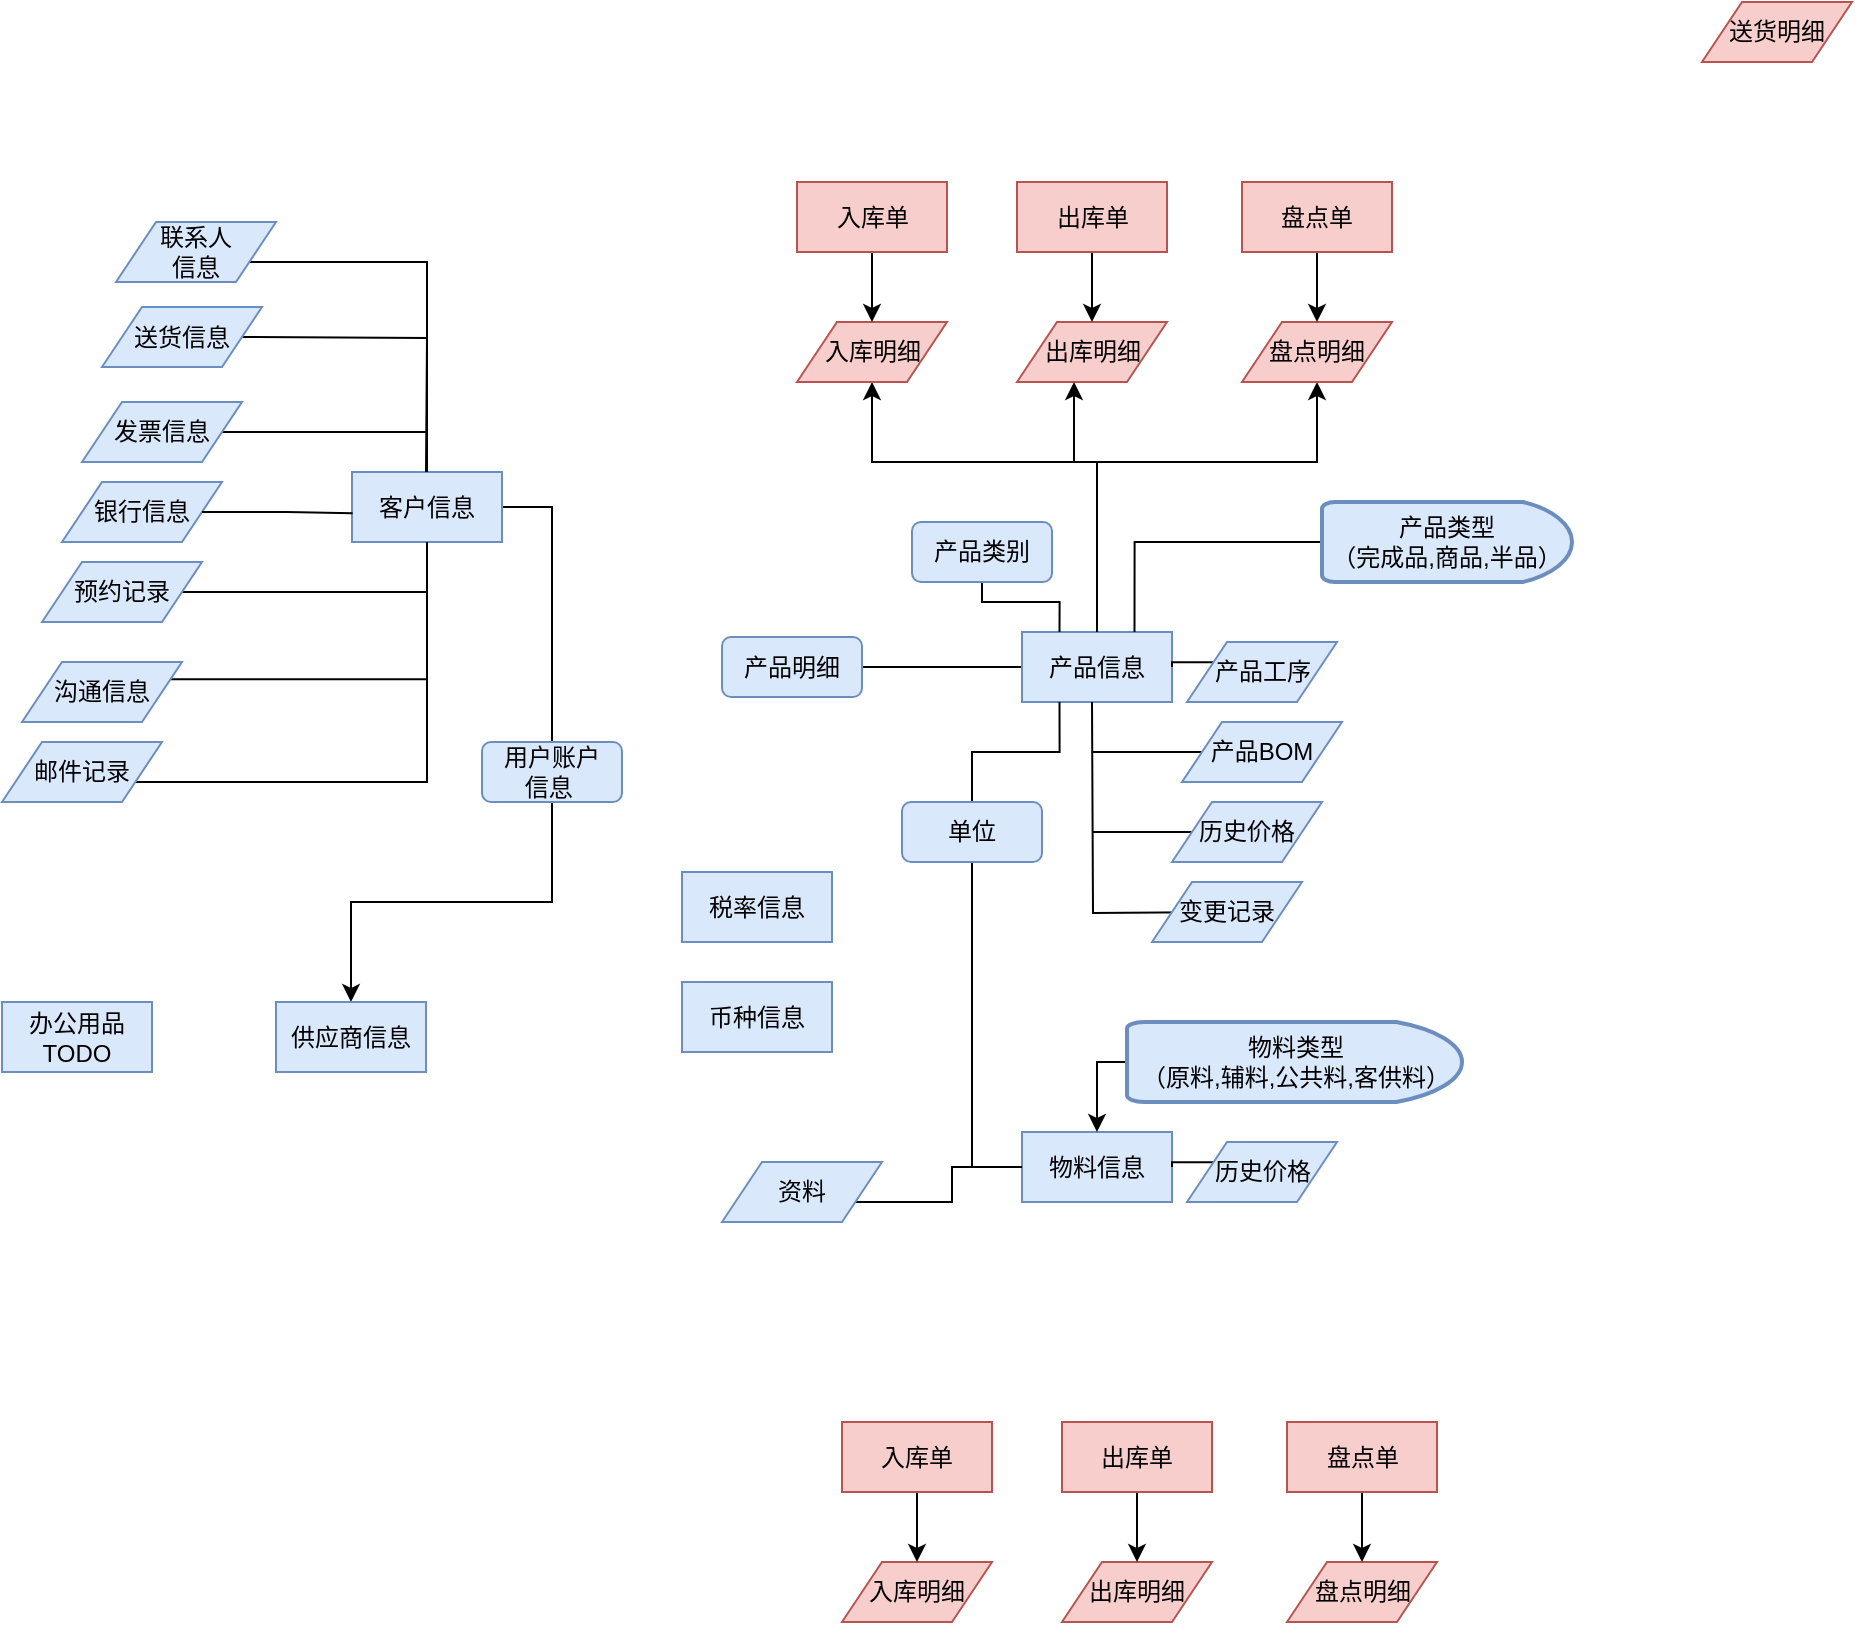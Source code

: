 <mxfile version="24.8.0">
  <diagram name="第 1 页" id="hJlpT_VPzm526xn45Prw">
    <mxGraphModel dx="2261" dy="1949" grid="1" gridSize="10" guides="1" tooltips="1" connect="1" arrows="1" fold="1" page="1" pageScale="1" pageWidth="827" pageHeight="1169" math="0" shadow="0">
      <root>
        <mxCell id="0" />
        <mxCell id="1" parent="0" />
        <mxCell id="ksWaZwplwS1Qn38nXCbJ-11" style="edgeStyle=orthogonalEdgeStyle;rounded=0;orthogonalLoop=1;jettySize=auto;html=1;exitX=0;exitY=0.5;exitDx=0;exitDy=0;entryX=1;entryY=0.5;entryDx=0;entryDy=0;endArrow=none;endFill=0;" parent="1" source="ZXzAyRTXK-XYp23coG95-2" target="ksWaZwplwS1Qn38nXCbJ-10" edge="1">
          <mxGeometry relative="1" as="geometry" />
        </mxCell>
        <mxCell id="gDqEY1DrGzASBAAAU0tb-5" style="edgeStyle=orthogonalEdgeStyle;rounded=0;orthogonalLoop=1;jettySize=auto;html=1;exitX=0.5;exitY=0;exitDx=0;exitDy=0;entryX=0.5;entryY=1;entryDx=0;entryDy=0;" edge="1" parent="1" source="ZXzAyRTXK-XYp23coG95-2" target="LOPXOmlwoqtBY_B9te6A-13">
          <mxGeometry relative="1" as="geometry">
            <Array as="points">
              <mxPoint x="8" y="-80" />
              <mxPoint x="-105" y="-80" />
            </Array>
          </mxGeometry>
        </mxCell>
        <mxCell id="gDqEY1DrGzASBAAAU0tb-6" style="edgeStyle=orthogonalEdgeStyle;rounded=0;orthogonalLoop=1;jettySize=auto;html=1;exitX=0.5;exitY=0;exitDx=0;exitDy=0;entryX=0.5;entryY=1;entryDx=0;entryDy=0;" edge="1" parent="1" source="ZXzAyRTXK-XYp23coG95-2" target="LOPXOmlwoqtBY_B9te6A-25">
          <mxGeometry relative="1" as="geometry">
            <Array as="points">
              <mxPoint x="8" y="-80" />
              <mxPoint x="118" y="-80" />
            </Array>
          </mxGeometry>
        </mxCell>
        <mxCell id="ZXzAyRTXK-XYp23coG95-2" value="产品信息" style="rounded=0;whiteSpace=wrap;html=1;fillColor=#dae8fc;strokeColor=#6c8ebf;" parent="1" vertex="1">
          <mxGeometry x="-30" y="5" width="75" height="35" as="geometry" />
        </mxCell>
        <mxCell id="ZXzAyRTXK-XYp23coG95-93" style="edgeStyle=orthogonalEdgeStyle;rounded=0;orthogonalLoop=1;jettySize=auto;html=1;entryX=0.25;entryY=0;entryDx=0;entryDy=0;endArrow=none;endFill=0;" parent="1" source="ZXzAyRTXK-XYp23coG95-4" target="ZXzAyRTXK-XYp23coG95-2" edge="1">
          <mxGeometry relative="1" as="geometry">
            <Array as="points">
              <mxPoint x="-50" y="-10" />
              <mxPoint x="-11" y="-10" />
            </Array>
          </mxGeometry>
        </mxCell>
        <mxCell id="ZXzAyRTXK-XYp23coG95-4" value="产品类别" style="rounded=1;whiteSpace=wrap;html=1;fillColor=#dae8fc;strokeColor=#6c8ebf;" parent="1" vertex="1">
          <mxGeometry x="-85" y="-50" width="70" height="30" as="geometry" />
        </mxCell>
        <mxCell id="ZXzAyRTXK-XYp23coG95-57" style="edgeStyle=orthogonalEdgeStyle;rounded=0;orthogonalLoop=1;jettySize=auto;html=1;endArrow=none;endFill=0;" parent="1" source="ZXzAyRTXK-XYp23coG95-6" edge="1">
          <mxGeometry relative="1" as="geometry">
            <mxPoint x="5" y="65" as="targetPoint" />
          </mxGeometry>
        </mxCell>
        <mxCell id="ZXzAyRTXK-XYp23coG95-6" value="产品BOM" style="shape=parallelogram;perimeter=parallelogramPerimeter;whiteSpace=wrap;html=1;fixedSize=1;fillColor=#dae8fc;strokeColor=#6c8ebf;" parent="1" vertex="1">
          <mxGeometry x="50" y="50" width="80" height="30" as="geometry" />
        </mxCell>
        <mxCell id="ZXzAyRTXK-XYp23coG95-42" style="edgeStyle=orthogonalEdgeStyle;rounded=0;orthogonalLoop=1;jettySize=auto;html=1;exitX=0;exitY=0.25;exitDx=0;exitDy=0;entryX=1;entryY=0.5;entryDx=0;entryDy=0;endArrow=none;endFill=0;" parent="1" source="ZXzAyRTXK-XYp23coG95-7" target="ZXzAyRTXK-XYp23coG95-2" edge="1">
          <mxGeometry relative="1" as="geometry" />
        </mxCell>
        <mxCell id="ZXzAyRTXK-XYp23coG95-7" value="产品工序" style="shape=parallelogram;perimeter=parallelogramPerimeter;whiteSpace=wrap;html=1;fixedSize=1;fillColor=#dae8fc;strokeColor=#6c8ebf;" parent="1" vertex="1">
          <mxGeometry x="52.5" y="10" width="75" height="30" as="geometry" />
        </mxCell>
        <mxCell id="ZXzAyRTXK-XYp23coG95-55" style="edgeStyle=orthogonalEdgeStyle;rounded=0;orthogonalLoop=1;jettySize=auto;html=1;endArrow=none;endFill=0;" parent="1" edge="1">
          <mxGeometry relative="1" as="geometry">
            <mxPoint x="5" y="40.0" as="targetPoint" />
            <mxPoint x="74.981" y="145.029" as="sourcePoint" />
          </mxGeometry>
        </mxCell>
        <mxCell id="ZXzAyRTXK-XYp23coG95-47" value="变更记录" style="shape=parallelogram;perimeter=parallelogramPerimeter;whiteSpace=wrap;html=1;fixedSize=1;fillColor=#dae8fc;strokeColor=#6c8ebf;" parent="1" vertex="1">
          <mxGeometry x="35" y="130" width="75" height="30" as="geometry" />
        </mxCell>
        <mxCell id="ZXzAyRTXK-XYp23coG95-56" style="edgeStyle=orthogonalEdgeStyle;rounded=0;orthogonalLoop=1;jettySize=auto;html=1;endArrow=none;endFill=0;" parent="1" source="ZXzAyRTXK-XYp23coG95-48" edge="1">
          <mxGeometry relative="1" as="geometry">
            <mxPoint x="5" y="105" as="targetPoint" />
          </mxGeometry>
        </mxCell>
        <mxCell id="ZXzAyRTXK-XYp23coG95-48" value="历史价格" style="shape=parallelogram;perimeter=parallelogramPerimeter;whiteSpace=wrap;html=1;fixedSize=1;fillColor=#dae8fc;strokeColor=#6c8ebf;" parent="1" vertex="1">
          <mxGeometry x="45" y="90" width="75" height="30" as="geometry" />
        </mxCell>
        <mxCell id="ZXzAyRTXK-XYp23coG95-64" value="物料信息" style="rounded=0;whiteSpace=wrap;html=1;fillColor=#dae8fc;strokeColor=#6c8ebf;" parent="1" vertex="1">
          <mxGeometry x="-30" y="255" width="75" height="35" as="geometry" />
        </mxCell>
        <mxCell id="gDqEY1DrGzASBAAAU0tb-18" style="edgeStyle=orthogonalEdgeStyle;rounded=0;orthogonalLoop=1;jettySize=auto;html=1;exitX=1;exitY=0.75;exitDx=0;exitDy=0;entryX=0;entryY=0.5;entryDx=0;entryDy=0;endArrow=none;endFill=0;" edge="1" parent="1" source="ZXzAyRTXK-XYp23coG95-69" target="ZXzAyRTXK-XYp23coG95-64">
          <mxGeometry relative="1" as="geometry" />
        </mxCell>
        <mxCell id="ZXzAyRTXK-XYp23coG95-69" value="资料" style="shape=parallelogram;perimeter=parallelogramPerimeter;whiteSpace=wrap;html=1;fixedSize=1;fillColor=#dae8fc;strokeColor=#6c8ebf;" parent="1" vertex="1">
          <mxGeometry x="-180" y="270" width="80" height="30" as="geometry" />
        </mxCell>
        <mxCell id="ZXzAyRTXK-XYp23coG95-70" style="edgeStyle=orthogonalEdgeStyle;rounded=0;orthogonalLoop=1;jettySize=auto;html=1;exitX=0;exitY=0.25;exitDx=0;exitDy=0;entryX=1;entryY=0.5;entryDx=0;entryDy=0;endArrow=none;endFill=0;" parent="1" source="ZXzAyRTXK-XYp23coG95-71" target="ZXzAyRTXK-XYp23coG95-64" edge="1">
          <mxGeometry relative="1" as="geometry" />
        </mxCell>
        <mxCell id="ZXzAyRTXK-XYp23coG95-71" value="历史价格" style="shape=parallelogram;perimeter=parallelogramPerimeter;whiteSpace=wrap;html=1;fixedSize=1;fillColor=#dae8fc;strokeColor=#6c8ebf;" parent="1" vertex="1">
          <mxGeometry x="52.5" y="260" width="75" height="30" as="geometry" />
        </mxCell>
        <mxCell id="ZXzAyRTXK-XYp23coG95-80" style="edgeStyle=orthogonalEdgeStyle;rounded=0;orthogonalLoop=1;jettySize=auto;html=1;entryX=0;entryY=0.5;entryDx=0;entryDy=0;endArrow=none;endFill=0;" parent="1" source="ZXzAyRTXK-XYp23coG95-79" target="ZXzAyRTXK-XYp23coG95-64" edge="1">
          <mxGeometry relative="1" as="geometry" />
        </mxCell>
        <mxCell id="LOPXOmlwoqtBY_B9te6A-8" style="edgeStyle=orthogonalEdgeStyle;rounded=0;orthogonalLoop=1;jettySize=auto;html=1;exitX=0.5;exitY=0;exitDx=0;exitDy=0;entryX=0.25;entryY=1;entryDx=0;entryDy=0;endArrow=none;endFill=0;" parent="1" source="ZXzAyRTXK-XYp23coG95-79" target="ZXzAyRTXK-XYp23coG95-2" edge="1">
          <mxGeometry relative="1" as="geometry" />
        </mxCell>
        <mxCell id="ZXzAyRTXK-XYp23coG95-79" value="单位" style="rounded=1;whiteSpace=wrap;html=1;fillColor=#dae8fc;strokeColor=#6c8ebf;" parent="1" vertex="1">
          <mxGeometry x="-90" y="90" width="70" height="30" as="geometry" />
        </mxCell>
        <mxCell id="ZXzAyRTXK-XYp23coG95-159" style="edgeStyle=orthogonalEdgeStyle;rounded=0;orthogonalLoop=1;jettySize=auto;html=1;entryX=1;entryY=0.5;entryDx=0;entryDy=0;endArrow=none;endFill=0;" parent="1" source="ZXzAyRTXK-XYp23coG95-95" target="ZXzAyRTXK-XYp23coG95-99" edge="1">
          <mxGeometry relative="1" as="geometry" />
        </mxCell>
        <mxCell id="ksWaZwplwS1Qn38nXCbJ-1" style="edgeStyle=orthogonalEdgeStyle;rounded=0;orthogonalLoop=1;jettySize=auto;html=1;exitX=0.5;exitY=1;exitDx=0;exitDy=0;" parent="1" source="ZXzAyRTXK-XYp23coG95-95" target="ZXzAyRTXK-XYp23coG95-160" edge="1">
          <mxGeometry relative="1" as="geometry" />
        </mxCell>
        <mxCell id="ZXzAyRTXK-XYp23coG95-95" value="用户账户&lt;div&gt;信息&amp;nbsp;&lt;/div&gt;" style="rounded=1;whiteSpace=wrap;html=1;fillColor=#dae8fc;strokeColor=#6c8ebf;" parent="1" vertex="1">
          <mxGeometry x="-300" y="60" width="70" height="30" as="geometry" />
        </mxCell>
        <mxCell id="ZXzAyRTXK-XYp23coG95-96" style="edgeStyle=orthogonalEdgeStyle;rounded=0;orthogonalLoop=1;jettySize=auto;html=1;entryX=0.5;entryY=1;entryDx=0;entryDy=0;exitX=0.5;exitY=0;exitDx=0;exitDy=0;" parent="1" source="ZXzAyRTXK-XYp23coG95-99" edge="1">
          <mxGeometry relative="1" as="geometry">
            <mxPoint x="-323" y="-45" as="sourcePoint" />
            <mxPoint x="-323" y="-65" as="targetPoint" />
          </mxGeometry>
        </mxCell>
        <mxCell id="ZXzAyRTXK-XYp23coG95-141" style="edgeStyle=orthogonalEdgeStyle;rounded=0;orthogonalLoop=1;jettySize=auto;html=1;exitX=1;exitY=0.75;exitDx=0;exitDy=0;endArrow=none;endFill=0;" parent="1" source="ZXzAyRTXK-XYp23coG95-97" target="ZXzAyRTXK-XYp23coG95-99" edge="1">
          <mxGeometry relative="1" as="geometry" />
        </mxCell>
        <mxCell id="ZXzAyRTXK-XYp23coG95-97" value="联系人&lt;div&gt;信息&lt;/div&gt;" style="shape=parallelogram;perimeter=parallelogramPerimeter;whiteSpace=wrap;html=1;fixedSize=1;fillColor=#dae8fc;strokeColor=#6c8ebf;" parent="1" vertex="1">
          <mxGeometry x="-483" y="-200" width="80" height="30" as="geometry" />
        </mxCell>
        <mxCell id="ZXzAyRTXK-XYp23coG95-153" style="edgeStyle=orthogonalEdgeStyle;rounded=0;orthogonalLoop=1;jettySize=auto;html=1;exitX=1;exitY=0.75;exitDx=0;exitDy=0;entryX=0.5;entryY=1;entryDx=0;entryDy=0;endArrow=none;endFill=0;" parent="1" source="ZXzAyRTXK-XYp23coG95-100" target="ZXzAyRTXK-XYp23coG95-99" edge="1">
          <mxGeometry relative="1" as="geometry" />
        </mxCell>
        <mxCell id="ZXzAyRTXK-XYp23coG95-100" value="邮件记录" style="shape=parallelogram;perimeter=parallelogramPerimeter;whiteSpace=wrap;html=1;fixedSize=1;fillColor=#dae8fc;strokeColor=#6c8ebf;" parent="1" vertex="1">
          <mxGeometry x="-540" y="60" width="80" height="30" as="geometry" />
        </mxCell>
        <mxCell id="ZXzAyRTXK-XYp23coG95-99" value="客户信息" style="rounded=0;whiteSpace=wrap;html=1;fillColor=#dae8fc;strokeColor=#6c8ebf;" parent="1" vertex="1">
          <mxGeometry x="-365" y="-75" width="75" height="35" as="geometry" />
        </mxCell>
        <mxCell id="ZXzAyRTXK-XYp23coG95-145" style="edgeStyle=orthogonalEdgeStyle;rounded=0;orthogonalLoop=1;jettySize=auto;html=1;exitX=1;exitY=0.5;exitDx=0;exitDy=0;entryX=0.5;entryY=0;entryDx=0;entryDy=0;endArrow=none;endFill=0;" parent="1" source="ZXzAyRTXK-XYp23coG95-118" target="ZXzAyRTXK-XYp23coG95-99" edge="1">
          <mxGeometry relative="1" as="geometry" />
        </mxCell>
        <mxCell id="ZXzAyRTXK-XYp23coG95-118" value="发票信息" style="shape=parallelogram;perimeter=parallelogramPerimeter;whiteSpace=wrap;html=1;fixedSize=1;fillColor=#dae8fc;strokeColor=#6c8ebf;" parent="1" vertex="1">
          <mxGeometry x="-500" y="-110" width="80" height="30" as="geometry" />
        </mxCell>
        <mxCell id="ZXzAyRTXK-XYp23coG95-142" style="edgeStyle=orthogonalEdgeStyle;rounded=0;orthogonalLoop=1;jettySize=auto;html=1;exitX=1;exitY=0.5;exitDx=0;exitDy=0;endArrow=none;endFill=0;" parent="1" edge="1">
          <mxGeometry relative="1" as="geometry">
            <mxPoint x="-328" y="-75" as="targetPoint" />
            <mxPoint x="-421" y="-142.5" as="sourcePoint" />
          </mxGeometry>
        </mxCell>
        <mxCell id="ZXzAyRTXK-XYp23coG95-119" value="送货信息" style="shape=parallelogram;perimeter=parallelogramPerimeter;whiteSpace=wrap;html=1;fixedSize=1;fillColor=#dae8fc;strokeColor=#6c8ebf;" parent="1" vertex="1">
          <mxGeometry x="-490" y="-157.5" width="80" height="30" as="geometry" />
        </mxCell>
        <mxCell id="ZXzAyRTXK-XYp23coG95-120" value="银行信息" style="shape=parallelogram;perimeter=parallelogramPerimeter;whiteSpace=wrap;html=1;fixedSize=1;fillColor=#dae8fc;strokeColor=#6c8ebf;" parent="1" vertex="1">
          <mxGeometry x="-510" y="-70" width="80" height="30" as="geometry" />
        </mxCell>
        <mxCell id="ZXzAyRTXK-XYp23coG95-155" style="edgeStyle=orthogonalEdgeStyle;rounded=0;orthogonalLoop=1;jettySize=auto;html=1;exitX=1;exitY=0.25;exitDx=0;exitDy=0;entryX=0.5;entryY=1;entryDx=0;entryDy=0;endArrow=none;endFill=0;" parent="1" source="ZXzAyRTXK-XYp23coG95-121" target="ZXzAyRTXK-XYp23coG95-99" edge="1">
          <mxGeometry relative="1" as="geometry" />
        </mxCell>
        <mxCell id="ZXzAyRTXK-XYp23coG95-121" value="沟通信息" style="shape=parallelogram;perimeter=parallelogramPerimeter;whiteSpace=wrap;html=1;fixedSize=1;fillColor=#dae8fc;strokeColor=#6c8ebf;" parent="1" vertex="1">
          <mxGeometry x="-530" y="20" width="80" height="30" as="geometry" />
        </mxCell>
        <mxCell id="ZXzAyRTXK-XYp23coG95-158" style="edgeStyle=orthogonalEdgeStyle;rounded=0;orthogonalLoop=1;jettySize=auto;html=1;exitX=1;exitY=0.5;exitDx=0;exitDy=0;entryX=0.5;entryY=1;entryDx=0;entryDy=0;endArrow=none;endFill=0;" parent="1" source="ZXzAyRTXK-XYp23coG95-122" target="ZXzAyRTXK-XYp23coG95-99" edge="1">
          <mxGeometry relative="1" as="geometry" />
        </mxCell>
        <mxCell id="ZXzAyRTXK-XYp23coG95-122" value="预约记录" style="shape=parallelogram;perimeter=parallelogramPerimeter;whiteSpace=wrap;html=1;fixedSize=1;fillColor=#dae8fc;strokeColor=#6c8ebf;" parent="1" vertex="1">
          <mxGeometry x="-520" y="-30" width="80" height="30" as="geometry" />
        </mxCell>
        <mxCell id="ZXzAyRTXK-XYp23coG95-147" style="edgeStyle=orthogonalEdgeStyle;rounded=0;orthogonalLoop=1;jettySize=auto;html=1;exitX=1;exitY=0.5;exitDx=0;exitDy=0;entryX=0.004;entryY=0.591;entryDx=0;entryDy=0;entryPerimeter=0;endArrow=none;endFill=0;" parent="1" source="ZXzAyRTXK-XYp23coG95-120" target="ZXzAyRTXK-XYp23coG95-99" edge="1">
          <mxGeometry relative="1" as="geometry" />
        </mxCell>
        <mxCell id="ZXzAyRTXK-XYp23coG95-160" value="供应商信息" style="rounded=0;whiteSpace=wrap;html=1;fillColor=#dae8fc;strokeColor=#6c8ebf;" parent="1" vertex="1">
          <mxGeometry x="-403" y="190" width="75" height="35" as="geometry" />
        </mxCell>
        <mxCell id="ZXzAyRTXK-XYp23coG95-167" value="办公用品&lt;div&gt;TODO&lt;/div&gt;" style="rounded=0;whiteSpace=wrap;html=1;fillColor=#dae8fc;strokeColor=#6c8ebf;" parent="1" vertex="1">
          <mxGeometry x="-540" y="190" width="75" height="35" as="geometry" />
        </mxCell>
        <mxCell id="ZXzAyRTXK-XYp23coG95-169" value="税率信息" style="rounded=0;whiteSpace=wrap;html=1;fillColor=#dae8fc;strokeColor=#6c8ebf;" parent="1" vertex="1">
          <mxGeometry x="-200" y="125" width="75" height="35" as="geometry" />
        </mxCell>
        <mxCell id="ZXzAyRTXK-XYp23coG95-170" value="币种信息" style="rounded=0;whiteSpace=wrap;html=1;fillColor=#dae8fc;strokeColor=#6c8ebf;" parent="1" vertex="1">
          <mxGeometry x="-200" y="180" width="75" height="35" as="geometry" />
        </mxCell>
        <mxCell id="LOPXOmlwoqtBY_B9te6A-13" value="入库明细" style="shape=parallelogram;perimeter=parallelogramPerimeter;whiteSpace=wrap;html=1;fixedSize=1;fillColor=#f8cecc;strokeColor=#b85450;" parent="1" vertex="1">
          <mxGeometry x="-142.5" y="-150" width="75" height="30" as="geometry" />
        </mxCell>
        <mxCell id="gDqEY1DrGzASBAAAU0tb-1" style="edgeStyle=none;rounded=0;orthogonalLoop=1;jettySize=auto;html=1;exitX=0.5;exitY=1;exitDx=0;exitDy=0;" edge="1" parent="1" source="LOPXOmlwoqtBY_B9te6A-19" target="LOPXOmlwoqtBY_B9te6A-13">
          <mxGeometry relative="1" as="geometry" />
        </mxCell>
        <mxCell id="LOPXOmlwoqtBY_B9te6A-19" value="入库单" style="rounded=0;whiteSpace=wrap;html=1;fillColor=#f8cecc;strokeColor=#b85450;" parent="1" vertex="1">
          <mxGeometry x="-142.5" y="-220" width="75" height="35" as="geometry" />
        </mxCell>
        <mxCell id="LOPXOmlwoqtBY_B9te6A-21" value="出库明细" style="shape=parallelogram;perimeter=parallelogramPerimeter;whiteSpace=wrap;html=1;fixedSize=1;fillColor=#f8cecc;strokeColor=#b85450;" parent="1" vertex="1">
          <mxGeometry x="-32.5" y="-150" width="75" height="30" as="geometry" />
        </mxCell>
        <mxCell id="gDqEY1DrGzASBAAAU0tb-2" style="edgeStyle=none;rounded=0;orthogonalLoop=1;jettySize=auto;html=1;exitX=0.5;exitY=1;exitDx=0;exitDy=0;" edge="1" parent="1" source="LOPXOmlwoqtBY_B9te6A-23" target="LOPXOmlwoqtBY_B9te6A-21">
          <mxGeometry relative="1" as="geometry" />
        </mxCell>
        <mxCell id="LOPXOmlwoqtBY_B9te6A-23" value="出库单" style="rounded=0;whiteSpace=wrap;html=1;fillColor=#f8cecc;strokeColor=#b85450;" parent="1" vertex="1">
          <mxGeometry x="-32.5" y="-220" width="75" height="35" as="geometry" />
        </mxCell>
        <mxCell id="LOPXOmlwoqtBY_B9te6A-25" value="盘点明细" style="shape=parallelogram;perimeter=parallelogramPerimeter;whiteSpace=wrap;html=1;fixedSize=1;fillColor=#f8cecc;strokeColor=#b85450;" parent="1" vertex="1">
          <mxGeometry x="80" y="-150" width="75" height="30" as="geometry" />
        </mxCell>
        <mxCell id="gDqEY1DrGzASBAAAU0tb-3" style="edgeStyle=none;rounded=0;orthogonalLoop=1;jettySize=auto;html=1;exitX=0.5;exitY=1;exitDx=0;exitDy=0;" edge="1" parent="1" source="LOPXOmlwoqtBY_B9te6A-32" target="LOPXOmlwoqtBY_B9te6A-25">
          <mxGeometry relative="1" as="geometry" />
        </mxCell>
        <mxCell id="LOPXOmlwoqtBY_B9te6A-32" value="盘点单" style="rounded=0;whiteSpace=wrap;html=1;fillColor=#f8cecc;strokeColor=#b85450;" parent="1" vertex="1">
          <mxGeometry x="80" y="-220" width="75" height="35" as="geometry" />
        </mxCell>
        <mxCell id="LOPXOmlwoqtBY_B9te6A-44" value="送货明细" style="shape=parallelogram;perimeter=parallelogramPerimeter;whiteSpace=wrap;html=1;fixedSize=1;fillColor=#f8cecc;strokeColor=#b85450;" parent="1" vertex="1">
          <mxGeometry x="310" y="-310" width="75" height="30" as="geometry" />
        </mxCell>
        <mxCell id="ksWaZwplwS1Qn38nXCbJ-3" style="edgeStyle=orthogonalEdgeStyle;rounded=0;orthogonalLoop=1;jettySize=auto;html=1;exitX=0;exitY=0.5;exitDx=0;exitDy=0;exitPerimeter=0;entryX=0.5;entryY=0;entryDx=0;entryDy=0;" parent="1" source="ksWaZwplwS1Qn38nXCbJ-2" target="ZXzAyRTXK-XYp23coG95-64" edge="1">
          <mxGeometry relative="1" as="geometry" />
        </mxCell>
        <mxCell id="ksWaZwplwS1Qn38nXCbJ-2" value="物料类型&lt;div&gt;（原料,辅料,公共料,客供料）&lt;/div&gt;" style="strokeWidth=2;html=1;shape=mxgraph.flowchart.delay;whiteSpace=wrap;fillColor=#dae8fc;strokeColor=#6c8ebf;" parent="1" vertex="1">
          <mxGeometry x="22.5" y="200" width="167.5" height="40" as="geometry" />
        </mxCell>
        <mxCell id="ksWaZwplwS1Qn38nXCbJ-8" style="edgeStyle=orthogonalEdgeStyle;rounded=0;orthogonalLoop=1;jettySize=auto;html=1;exitX=0;exitY=0.5;exitDx=0;exitDy=0;exitPerimeter=0;entryX=0.75;entryY=0;entryDx=0;entryDy=0;endArrow=none;endFill=0;" parent="1" source="ksWaZwplwS1Qn38nXCbJ-4" target="ZXzAyRTXK-XYp23coG95-2" edge="1">
          <mxGeometry relative="1" as="geometry" />
        </mxCell>
        <mxCell id="ksWaZwplwS1Qn38nXCbJ-4" value="产品类型&lt;div&gt;（完成品,商品,半品）&lt;/div&gt;" style="strokeWidth=2;html=1;shape=mxgraph.flowchart.delay;whiteSpace=wrap;fillColor=#dae8fc;strokeColor=#6c8ebf;" parent="1" vertex="1">
          <mxGeometry x="120" y="-60" width="125" height="40" as="geometry" />
        </mxCell>
        <mxCell id="ksWaZwplwS1Qn38nXCbJ-10" value="产品明细" style="rounded=1;whiteSpace=wrap;html=1;fillColor=#dae8fc;strokeColor=#6c8ebf;" parent="1" vertex="1">
          <mxGeometry x="-180" y="7.5" width="70" height="30" as="geometry" />
        </mxCell>
        <mxCell id="gDqEY1DrGzASBAAAU0tb-8" style="edgeStyle=orthogonalEdgeStyle;rounded=0;orthogonalLoop=1;jettySize=auto;html=1;exitX=0.5;exitY=0;exitDx=0;exitDy=0;entryX=0.38;entryY=1;entryDx=0;entryDy=0;entryPerimeter=0;" edge="1" parent="1" source="ZXzAyRTXK-XYp23coG95-2" target="LOPXOmlwoqtBY_B9te6A-21">
          <mxGeometry relative="1" as="geometry">
            <Array as="points">
              <mxPoint x="8" y="-80" />
              <mxPoint x="-4" y="-80" />
            </Array>
          </mxGeometry>
        </mxCell>
        <mxCell id="gDqEY1DrGzASBAAAU0tb-9" value="入库明细" style="shape=parallelogram;perimeter=parallelogramPerimeter;whiteSpace=wrap;html=1;fixedSize=1;fillColor=#f8cecc;strokeColor=#b85450;" vertex="1" parent="1">
          <mxGeometry x="-120" y="470" width="75" height="30" as="geometry" />
        </mxCell>
        <mxCell id="gDqEY1DrGzASBAAAU0tb-10" style="edgeStyle=none;rounded=0;orthogonalLoop=1;jettySize=auto;html=1;exitX=0.5;exitY=1;exitDx=0;exitDy=0;" edge="1" parent="1" source="gDqEY1DrGzASBAAAU0tb-11" target="gDqEY1DrGzASBAAAU0tb-9">
          <mxGeometry relative="1" as="geometry" />
        </mxCell>
        <mxCell id="gDqEY1DrGzASBAAAU0tb-11" value="入库单" style="rounded=0;whiteSpace=wrap;html=1;fillColor=#f8cecc;strokeColor=#b85450;" vertex="1" parent="1">
          <mxGeometry x="-120" y="400" width="75" height="35" as="geometry" />
        </mxCell>
        <mxCell id="gDqEY1DrGzASBAAAU0tb-12" value="出库明细" style="shape=parallelogram;perimeter=parallelogramPerimeter;whiteSpace=wrap;html=1;fixedSize=1;fillColor=#f8cecc;strokeColor=#b85450;" vertex="1" parent="1">
          <mxGeometry x="-10" y="470" width="75" height="30" as="geometry" />
        </mxCell>
        <mxCell id="gDqEY1DrGzASBAAAU0tb-13" style="edgeStyle=none;rounded=0;orthogonalLoop=1;jettySize=auto;html=1;exitX=0.5;exitY=1;exitDx=0;exitDy=0;" edge="1" parent="1" source="gDqEY1DrGzASBAAAU0tb-14" target="gDqEY1DrGzASBAAAU0tb-12">
          <mxGeometry relative="1" as="geometry" />
        </mxCell>
        <mxCell id="gDqEY1DrGzASBAAAU0tb-14" value="出库单" style="rounded=0;whiteSpace=wrap;html=1;fillColor=#f8cecc;strokeColor=#b85450;" vertex="1" parent="1">
          <mxGeometry x="-10" y="400" width="75" height="35" as="geometry" />
        </mxCell>
        <mxCell id="gDqEY1DrGzASBAAAU0tb-15" value="盘点明细" style="shape=parallelogram;perimeter=parallelogramPerimeter;whiteSpace=wrap;html=1;fixedSize=1;fillColor=#f8cecc;strokeColor=#b85450;" vertex="1" parent="1">
          <mxGeometry x="102.5" y="470" width="75" height="30" as="geometry" />
        </mxCell>
        <mxCell id="gDqEY1DrGzASBAAAU0tb-16" style="edgeStyle=none;rounded=0;orthogonalLoop=1;jettySize=auto;html=1;exitX=0.5;exitY=1;exitDx=0;exitDy=0;" edge="1" parent="1" source="gDqEY1DrGzASBAAAU0tb-17" target="gDqEY1DrGzASBAAAU0tb-15">
          <mxGeometry relative="1" as="geometry" />
        </mxCell>
        <mxCell id="gDqEY1DrGzASBAAAU0tb-17" value="盘点单" style="rounded=0;whiteSpace=wrap;html=1;fillColor=#f8cecc;strokeColor=#b85450;" vertex="1" parent="1">
          <mxGeometry x="102.5" y="400" width="75" height="35" as="geometry" />
        </mxCell>
      </root>
    </mxGraphModel>
  </diagram>
</mxfile>
